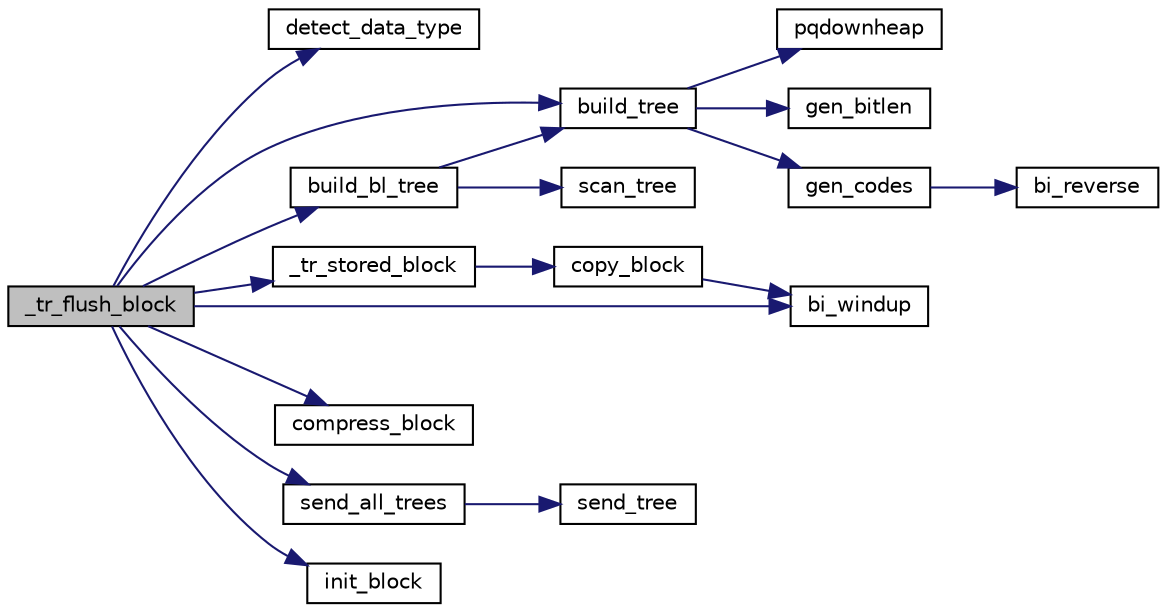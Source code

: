 digraph G
{
  edge [fontname="Helvetica",fontsize="10",labelfontname="Helvetica",labelfontsize="10"];
  node [fontname="Helvetica",fontsize="10",shape=record];
  rankdir="LR";
  Node1 [label="_tr_flush_block",height=0.2,width=0.4,color="black", fillcolor="grey75", style="filled" fontcolor="black"];
  Node1 -> Node2 [color="midnightblue",fontsize="10",style="solid",fontname="Helvetica"];
  Node2 [label="detect_data_type",height=0.2,width=0.4,color="black", fillcolor="white", style="filled",URL="$trees_8c.html#aba5a443f39dc6a62117f7bbe268e60b5"];
  Node1 -> Node3 [color="midnightblue",fontsize="10",style="solid",fontname="Helvetica"];
  Node3 [label="build_tree",height=0.2,width=0.4,color="black", fillcolor="white", style="filled",URL="$trees_8c.html#ae24585b9d3230020126f1c8ae8f240f9"];
  Node3 -> Node4 [color="midnightblue",fontsize="10",style="solid",fontname="Helvetica"];
  Node4 [label="pqdownheap",height=0.2,width=0.4,color="black", fillcolor="white", style="filled",URL="$trees_8c.html#a44f0c568451fbfd68a418eaddea09982"];
  Node3 -> Node5 [color="midnightblue",fontsize="10",style="solid",fontname="Helvetica"];
  Node5 [label="gen_bitlen",height=0.2,width=0.4,color="black", fillcolor="white", style="filled",URL="$trees_8c.html#a1ad07677feac279d0f161fea3891af92"];
  Node3 -> Node6 [color="midnightblue",fontsize="10",style="solid",fontname="Helvetica"];
  Node6 [label="gen_codes",height=0.2,width=0.4,color="black", fillcolor="white", style="filled",URL="$trees_8c.html#a599e4c4281ef721bd56222d9f01dec7c"];
  Node6 -> Node7 [color="midnightblue",fontsize="10",style="solid",fontname="Helvetica"];
  Node7 [label="bi_reverse",height=0.2,width=0.4,color="black", fillcolor="white", style="filled",URL="$trees_8c.html#ac59b08248ea9953b87f375717ab8524a"];
  Node1 -> Node8 [color="midnightblue",fontsize="10",style="solid",fontname="Helvetica"];
  Node8 [label="build_bl_tree",height=0.2,width=0.4,color="black", fillcolor="white", style="filled",URL="$trees_8c.html#aef05b1c8b7f7ef2902111a8f415ead66"];
  Node8 -> Node9 [color="midnightblue",fontsize="10",style="solid",fontname="Helvetica"];
  Node9 [label="scan_tree",height=0.2,width=0.4,color="black", fillcolor="white", style="filled",URL="$trees_8c.html#a7a7678fb5fcf9024b76f5ce22abce082"];
  Node8 -> Node3 [color="midnightblue",fontsize="10",style="solid",fontname="Helvetica"];
  Node1 -> Node10 [color="midnightblue",fontsize="10",style="solid",fontname="Helvetica"];
  Node10 [label="_tr_stored_block",height=0.2,width=0.4,color="black", fillcolor="white", style="filled",URL="$trees_8c.html#a65fd19df7fed60e83492819918defec2"];
  Node10 -> Node11 [color="midnightblue",fontsize="10",style="solid",fontname="Helvetica"];
  Node11 [label="copy_block",height=0.2,width=0.4,color="black", fillcolor="white", style="filled",URL="$trees_8c.html#a1f3d6aa6a0147df6a48af35bcb5719d6"];
  Node11 -> Node12 [color="midnightblue",fontsize="10",style="solid",fontname="Helvetica"];
  Node12 [label="bi_windup",height=0.2,width=0.4,color="black", fillcolor="white", style="filled",URL="$trees_8c.html#a8532fd6b0e6cd8b6a633fe249ac4353c"];
  Node1 -> Node13 [color="midnightblue",fontsize="10",style="solid",fontname="Helvetica"];
  Node13 [label="compress_block",height=0.2,width=0.4,color="black", fillcolor="white", style="filled",URL="$trees_8c.html#a507733a2d56ecdb7b6d7b169f241d8ea"];
  Node1 -> Node14 [color="midnightblue",fontsize="10",style="solid",fontname="Helvetica"];
  Node14 [label="send_all_trees",height=0.2,width=0.4,color="black", fillcolor="white", style="filled",URL="$trees_8c.html#a8e697cc571f3acaa017cbd15bc352fe5"];
  Node14 -> Node15 [color="midnightblue",fontsize="10",style="solid",fontname="Helvetica"];
  Node15 [label="send_tree",height=0.2,width=0.4,color="black", fillcolor="white", style="filled",URL="$trees_8c.html#a66b34bd277c8c1de59110a448a55b467"];
  Node1 -> Node16 [color="midnightblue",fontsize="10",style="solid",fontname="Helvetica"];
  Node16 [label="init_block",height=0.2,width=0.4,color="black", fillcolor="white", style="filled",URL="$trees_8c.html#ac5265fdf07ca6c4cc57769e2fb546d55"];
  Node1 -> Node12 [color="midnightblue",fontsize="10",style="solid",fontname="Helvetica"];
}
